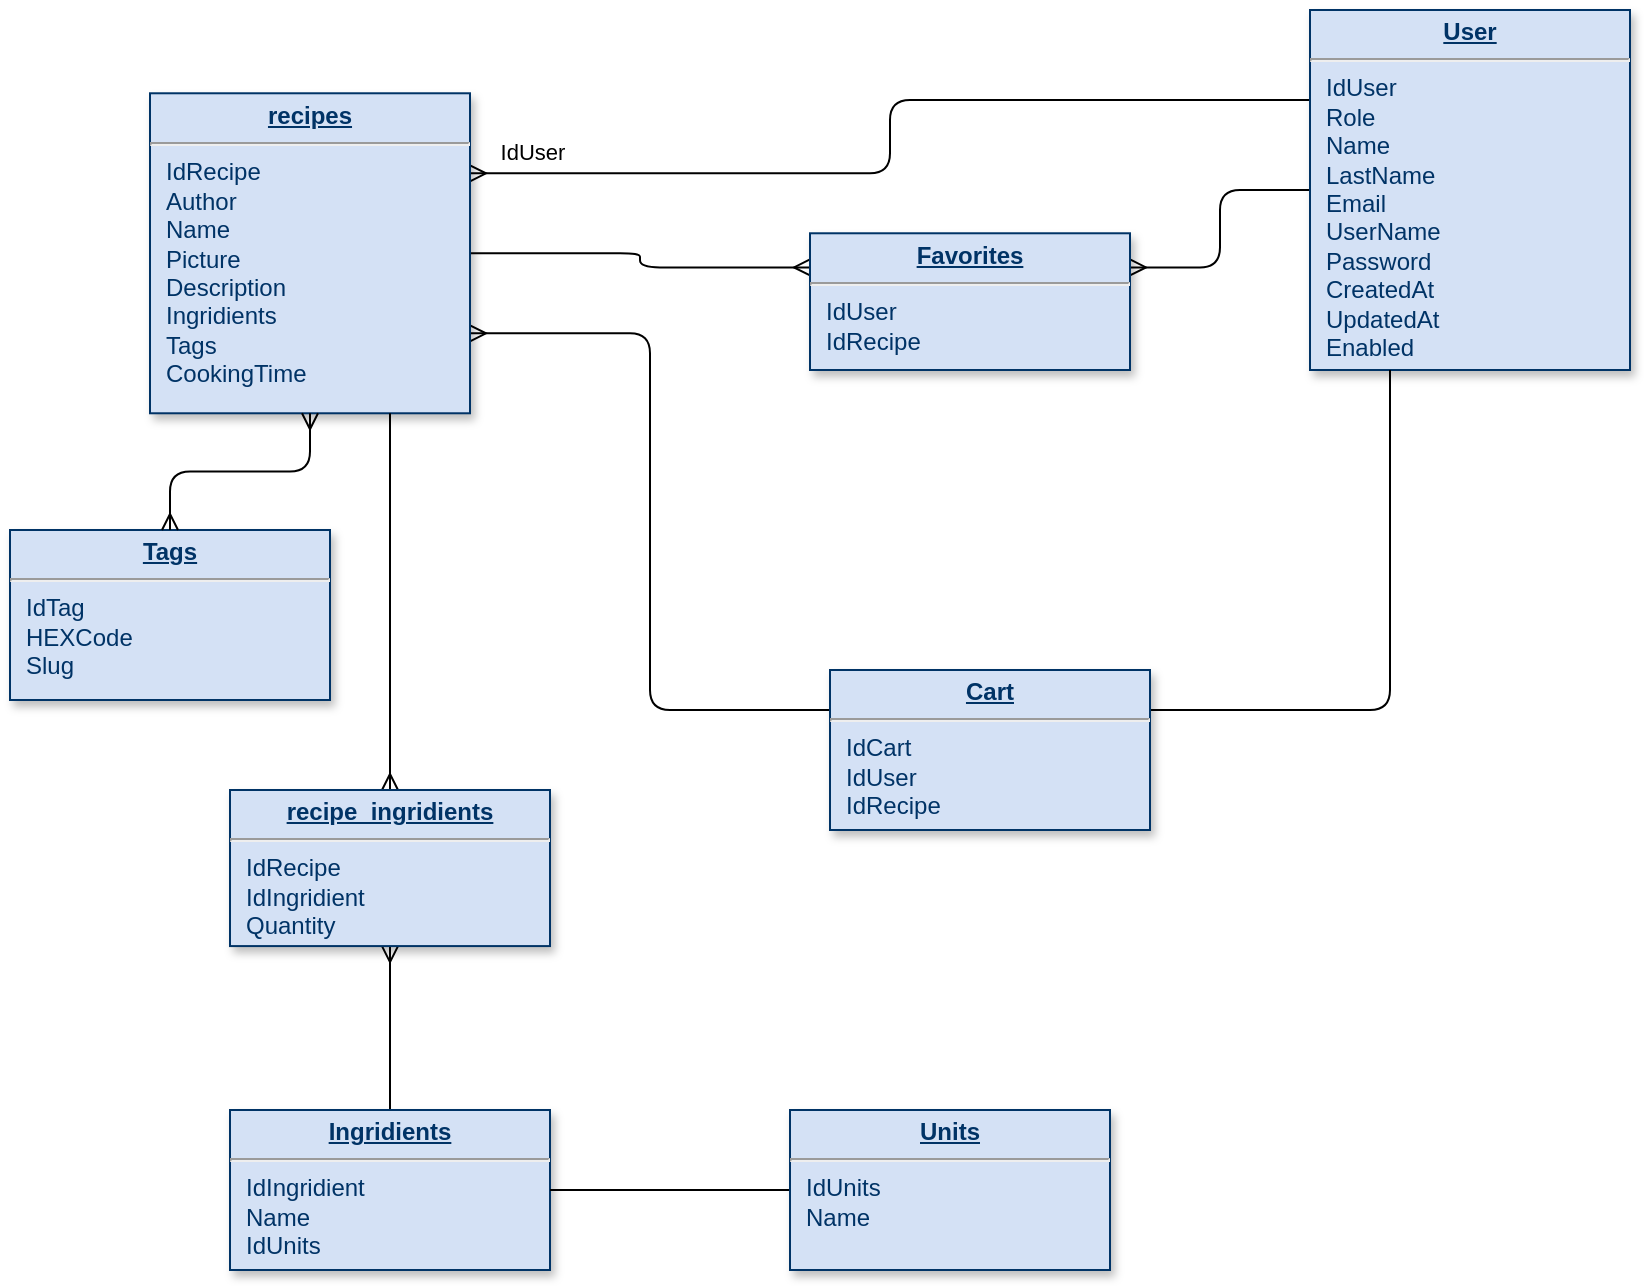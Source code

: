<mxfile version="14.9.2" type="github">
  <diagram name="Page-1" id="efa7a0a1-bf9b-a30e-e6df-94a7791c09e9">
    <mxGraphModel dx="1948" dy="1913" grid="1" gridSize="10" guides="1" tooltips="1" connect="1" arrows="1" fold="1" page="1" pageScale="1" pageWidth="826" pageHeight="1169" background="none" math="0" shadow="0">
      <root>
        <mxCell id="0" />
        <mxCell id="1" parent="0" />
        <mxCell id="21" value="&lt;p style=&quot;margin: 0px ; margin-top: 4px ; text-align: center ; text-decoration: underline&quot;&gt;&lt;strong&gt;Tags&lt;/strong&gt;&lt;/p&gt;&lt;hr&gt;&lt;p style=&quot;margin: 0px ; margin-left: 8px&quot;&gt;IdTag&lt;/p&gt;&lt;p style=&quot;margin: 0px ; margin-left: 8px&quot;&gt;HEXCode&lt;/p&gt;&lt;p style=&quot;margin: 0px ; margin-left: 8px&quot;&gt;Slug&lt;/p&gt;" style="verticalAlign=top;align=left;overflow=fill;fontSize=12;fontFamily=Helvetica;html=1;strokeColor=#003366;shadow=1;fillColor=#D4E1F5;fontColor=#003366" parent="1" vertex="1">
          <mxGeometry x="-30" y="240" width="160" height="85" as="geometry" />
        </mxCell>
        <mxCell id="yhlfZaTnr4BuAxOBSa3J-122" style="edgeStyle=orthogonalEdgeStyle;orthogonalLoop=1;jettySize=auto;html=1;exitX=1;exitY=0.25;exitDx=0;exitDy=0;entryX=0;entryY=0.25;entryDx=0;entryDy=0;startArrow=ERmany;startFill=0;endArrow=none;endFill=0;startSize=6;endSize=6;rounded=1;shadow=0;sketch=0;jumpStyle=none;" edge="1" parent="1" source="25" target="22">
          <mxGeometry relative="1" as="geometry" />
        </mxCell>
        <mxCell id="yhlfZaTnr4BuAxOBSa3J-127" value="IdUser" style="edgeLabel;html=1;align=center;verticalAlign=bottom;resizable=0;points=[];rotation=0;" vertex="1" connectable="0" parent="yhlfZaTnr4BuAxOBSa3J-122">
          <mxGeometry x="-0.912" y="-2" relative="1" as="geometry">
            <mxPoint x="11" y="-4" as="offset" />
          </mxGeometry>
        </mxCell>
        <mxCell id="yhlfZaTnr4BuAxOBSa3J-126" style="edgeStyle=orthogonalEdgeStyle;rounded=1;sketch=0;jumpStyle=none;orthogonalLoop=1;jettySize=auto;html=1;exitX=0;exitY=0.5;exitDx=0;exitDy=0;entryX=1;entryY=0.25;entryDx=0;entryDy=0;shadow=0;startArrow=none;startFill=0;endArrow=ERmany;endFill=0;startSize=6;endSize=6;strokeColor=#000000;" edge="1" parent="1" source="22" target="yhlfZaTnr4BuAxOBSa3J-124">
          <mxGeometry relative="1" as="geometry" />
        </mxCell>
        <mxCell id="22" value="&lt;p style=&quot;margin: 0px ; margin-top: 4px ; text-align: center ; text-decoration: underline&quot;&gt;&lt;strong&gt;User&lt;/strong&gt;&lt;/p&gt;&lt;hr&gt;&lt;p style=&quot;margin: 0px ; margin-left: 8px&quot;&gt;IdUser&lt;/p&gt;&lt;p style=&quot;margin: 0px ; margin-left: 8px&quot;&gt;Role&lt;/p&gt;&lt;p style=&quot;margin: 0px ; margin-left: 8px&quot;&gt;Name&lt;/p&gt;&lt;p style=&quot;margin: 0px ; margin-left: 8px&quot;&gt;LastName&lt;/p&gt;&lt;p style=&quot;margin: 0px ; margin-left: 8px&quot;&gt;Email&lt;/p&gt;&lt;p style=&quot;margin: 0px ; margin-left: 8px&quot;&gt;UserName&lt;/p&gt;&lt;p style=&quot;margin: 0px ; margin-left: 8px&quot;&gt;Password&lt;/p&gt;&lt;p style=&quot;margin: 0px ; margin-left: 8px&quot;&gt;CreatedAt&lt;/p&gt;&lt;p style=&quot;margin: 0px ; margin-left: 8px&quot;&gt;UpdatedAt&lt;/p&gt;&lt;p style=&quot;margin: 0px ; margin-left: 8px&quot;&gt;Enabled&lt;/p&gt;" style="verticalAlign=top;align=left;overflow=fill;fontSize=12;fontFamily=Helvetica;html=1;strokeColor=#003366;shadow=1;fillColor=#D4E1F5;fontColor=#003366" parent="1" vertex="1">
          <mxGeometry x="620.0" y="-20" width="160.0" height="180" as="geometry" />
        </mxCell>
        <mxCell id="yhlfZaTnr4BuAxOBSa3J-125" style="edgeStyle=orthogonalEdgeStyle;rounded=1;sketch=0;jumpStyle=none;orthogonalLoop=1;jettySize=auto;html=1;exitX=0;exitY=0.25;exitDx=0;exitDy=0;entryX=1;entryY=0.5;entryDx=0;entryDy=0;shadow=0;startArrow=ERmany;startFill=0;endArrow=none;endFill=0;startSize=6;endSize=6;strokeColor=#000000;" edge="1" parent="1" source="yhlfZaTnr4BuAxOBSa3J-124" target="25">
          <mxGeometry relative="1" as="geometry" />
        </mxCell>
        <mxCell id="yhlfZaTnr4BuAxOBSa3J-129" style="edgeStyle=orthogonalEdgeStyle;rounded=1;sketch=0;jumpStyle=none;orthogonalLoop=1;jettySize=auto;html=1;exitX=1;exitY=0.75;exitDx=0;exitDy=0;entryX=0;entryY=0.25;entryDx=0;entryDy=0;shadow=0;startArrow=ERmany;startFill=0;endArrow=none;endFill=0;startSize=6;endSize=6;strokeColor=#000000;" edge="1" parent="1" source="25" target="yhlfZaTnr4BuAxOBSa3J-128">
          <mxGeometry relative="1" as="geometry" />
        </mxCell>
        <mxCell id="25" value="&lt;p style=&quot;margin: 0px ; margin-top: 4px ; text-align: center ; text-decoration: underline&quot;&gt;&lt;strong&gt;recipes&lt;/strong&gt;&lt;/p&gt;&lt;hr&gt;&lt;p style=&quot;margin: 0px ; margin-left: 8px&quot;&gt;IdRecipe&lt;/p&gt;&lt;p style=&quot;margin: 0px ; margin-left: 8px&quot;&gt;Author&lt;/p&gt;&lt;p style=&quot;margin: 0px ; margin-left: 8px&quot;&gt;Name&lt;/p&gt;&lt;p style=&quot;margin: 0px ; margin-left: 8px&quot;&gt;Picture&lt;/p&gt;&lt;p style=&quot;margin: 0px ; margin-left: 8px&quot;&gt;Description&lt;/p&gt;&lt;p style=&quot;margin: 0px ; margin-left: 8px&quot;&gt;Ingridients&lt;/p&gt;&lt;p style=&quot;margin: 0px ; margin-left: 8px&quot;&gt;Tags&lt;/p&gt;&lt;p style=&quot;margin: 0px ; margin-left: 8px&quot;&gt;CookingTime&lt;/p&gt;" style="verticalAlign=top;align=left;overflow=fill;fontSize=12;fontFamily=Helvetica;html=1;strokeColor=#003366;shadow=1;fillColor=#D4E1F5;fontColor=#003366" parent="1" vertex="1">
          <mxGeometry x="40.0" y="21.64" width="160" height="160" as="geometry" />
        </mxCell>
        <mxCell id="90" value="" style="endArrow=ERmany;endSize=6;startArrow=ERmany;startSize=6;startFill=0;edgeStyle=orthogonalEdgeStyle;endFill=0;" parent="1" source="25" target="21" edge="1">
          <mxGeometry x="620" y="340" as="geometry">
            <mxPoint x="620" y="340" as="sourcePoint" />
            <mxPoint x="780" y="340" as="targetPoint" />
          </mxGeometry>
        </mxCell>
        <mxCell id="yhlfZaTnr4BuAxOBSa3J-119" style="edgeStyle=orthogonalEdgeStyle;rounded=1;orthogonalLoop=1;jettySize=auto;html=1;exitX=0.75;exitY=1;exitDx=0;exitDy=0;entryX=0.5;entryY=0;entryDx=0;entryDy=0;startArrow=none;startFill=0;endArrow=ERmany;endFill=0;" edge="1" parent="1" source="25" target="yhlfZaTnr4BuAxOBSa3J-114">
          <mxGeometry relative="1" as="geometry" />
        </mxCell>
        <mxCell id="yhlfZaTnr4BuAxOBSa3J-121" style="edgeStyle=orthogonalEdgeStyle;rounded=1;orthogonalLoop=1;jettySize=auto;html=1;exitX=0.5;exitY=1;exitDx=0;exitDy=0;entryX=0.5;entryY=0;entryDx=0;entryDy=0;startArrow=ERmany;startFill=0;endArrow=none;endFill=0;" edge="1" parent="1" source="yhlfZaTnr4BuAxOBSa3J-114" target="yhlfZaTnr4BuAxOBSa3J-120">
          <mxGeometry relative="1" as="geometry" />
        </mxCell>
        <mxCell id="yhlfZaTnr4BuAxOBSa3J-114" value="&lt;p style=&quot;margin: 0px ; margin-top: 4px ; text-align: center ; text-decoration: underline&quot;&gt;&lt;strong&gt;recipe_ingridients&lt;/strong&gt;&lt;/p&gt;&lt;hr&gt;&lt;p style=&quot;margin: 0px ; margin-left: 8px&quot;&gt;IdRecipe&lt;/p&gt;&lt;p style=&quot;margin: 0px ; margin-left: 8px&quot;&gt;IdIngridient&lt;/p&gt;&lt;p style=&quot;margin: 0px ; margin-left: 8px&quot;&gt;Quantity&lt;br&gt;&lt;/p&gt;" style="verticalAlign=top;align=left;overflow=fill;fontSize=12;fontFamily=Helvetica;html=1;strokeColor=#003366;shadow=1;fillColor=#D4E1F5;fontColor=#003366" vertex="1" parent="1">
          <mxGeometry x="80" y="370" width="160" height="78.04" as="geometry" />
        </mxCell>
        <mxCell id="yhlfZaTnr4BuAxOBSa3J-120" value="&lt;p style=&quot;margin: 0px ; margin-top: 4px ; text-align: center ; text-decoration: underline&quot;&gt;&lt;strong&gt;Ingridients&lt;/strong&gt;&lt;/p&gt;&lt;hr&gt;&lt;p style=&quot;margin: 0px ; margin-left: 8px&quot;&gt;IdIngridient&lt;br&gt;Name&lt;/p&gt;&lt;p style=&quot;margin: 0px ; margin-left: 8px&quot;&gt;IdUnits&lt;/p&gt;" style="verticalAlign=top;align=left;overflow=fill;fontSize=12;fontFamily=Helvetica;html=1;strokeColor=#003366;shadow=1;fillColor=#D4E1F5;fontColor=#003366" vertex="1" parent="1">
          <mxGeometry x="80" y="530" width="160" height="80" as="geometry" />
        </mxCell>
        <mxCell id="yhlfZaTnr4BuAxOBSa3J-124" value="&lt;p style=&quot;margin: 0px ; margin-top: 4px ; text-align: center ; text-decoration: underline&quot;&gt;&lt;strong&gt;Favorites&lt;/strong&gt;&lt;/p&gt;&lt;hr&gt;&lt;p style=&quot;margin: 0px ; margin-left: 8px&quot;&gt;IdUser&lt;/p&gt;&lt;p style=&quot;margin: 0px ; margin-left: 8px&quot;&gt;IdRecipe&lt;/p&gt;" style="verticalAlign=top;align=left;overflow=fill;fontSize=12;fontFamily=Helvetica;html=1;strokeColor=#003366;shadow=1;fillColor=#D4E1F5;fontColor=#003366" vertex="1" parent="1">
          <mxGeometry x="370" y="91.64" width="160" height="68.36" as="geometry" />
        </mxCell>
        <mxCell id="yhlfZaTnr4BuAxOBSa3J-130" style="edgeStyle=orthogonalEdgeStyle;rounded=1;sketch=0;jumpStyle=none;orthogonalLoop=1;jettySize=auto;html=1;exitX=1;exitY=0.25;exitDx=0;exitDy=0;entryX=0.25;entryY=1;entryDx=0;entryDy=0;shadow=0;startArrow=none;startFill=0;endArrow=none;endFill=0;startSize=6;endSize=6;strokeColor=#000000;" edge="1" parent="1" source="yhlfZaTnr4BuAxOBSa3J-128" target="22">
          <mxGeometry relative="1" as="geometry" />
        </mxCell>
        <mxCell id="yhlfZaTnr4BuAxOBSa3J-128" value="&lt;p style=&quot;margin: 0px ; margin-top: 4px ; text-align: center ; text-decoration: underline&quot;&gt;&lt;strong&gt;Cart&lt;/strong&gt;&lt;/p&gt;&lt;hr&gt;&lt;p style=&quot;margin: 0px ; margin-left: 8px&quot;&gt;IdCart&lt;/p&gt;&lt;p style=&quot;margin: 0px ; margin-left: 8px&quot;&gt;IdUser&lt;/p&gt;&lt;p style=&quot;margin: 0px ; margin-left: 8px&quot;&gt;IdRecipe&lt;/p&gt;" style="verticalAlign=top;align=left;overflow=fill;fontSize=12;fontFamily=Helvetica;html=1;strokeColor=#003366;shadow=1;fillColor=#D4E1F5;fontColor=#003366" vertex="1" parent="1">
          <mxGeometry x="380" y="310" width="160" height="80" as="geometry" />
        </mxCell>
        <mxCell id="yhlfZaTnr4BuAxOBSa3J-132" style="edgeStyle=orthogonalEdgeStyle;rounded=1;sketch=0;jumpStyle=none;orthogonalLoop=1;jettySize=auto;html=1;exitX=0;exitY=0.5;exitDx=0;exitDy=0;entryX=1;entryY=0.5;entryDx=0;entryDy=0;shadow=0;startArrow=none;startFill=0;endArrow=none;endFill=0;startSize=6;endSize=6;strokeColor=#000000;" edge="1" parent="1" source="yhlfZaTnr4BuAxOBSa3J-131" target="yhlfZaTnr4BuAxOBSa3J-120">
          <mxGeometry relative="1" as="geometry" />
        </mxCell>
        <mxCell id="yhlfZaTnr4BuAxOBSa3J-131" value="&lt;p style=&quot;margin: 0px ; margin-top: 4px ; text-align: center ; text-decoration: underline&quot;&gt;&lt;strong&gt;Units&lt;/strong&gt;&lt;/p&gt;&lt;hr&gt;&lt;p style=&quot;margin: 0px ; margin-left: 8px&quot;&gt;&lt;span&gt;IdUnits&lt;/span&gt;&lt;br&gt;&lt;/p&gt;&lt;p style=&quot;margin: 0px ; margin-left: 8px&quot;&gt;&lt;span&gt;Name&lt;/span&gt;&lt;/p&gt;" style="verticalAlign=top;align=left;overflow=fill;fontSize=12;fontFamily=Helvetica;html=1;strokeColor=#003366;shadow=1;fillColor=#D4E1F5;fontColor=#003366" vertex="1" parent="1">
          <mxGeometry x="360" y="530" width="160" height="80" as="geometry" />
        </mxCell>
      </root>
    </mxGraphModel>
  </diagram>
</mxfile>
